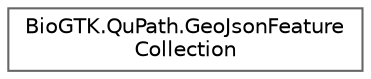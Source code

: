 digraph "Graphical Class Hierarchy"
{
 // LATEX_PDF_SIZE
  bgcolor="transparent";
  edge [fontname=Helvetica,fontsize=10,labelfontname=Helvetica,labelfontsize=10];
  node [fontname=Helvetica,fontsize=10,shape=box,height=0.2,width=0.4];
  rankdir="LR";
  Node0 [id="Node000000",label="BioGTK.QuPath.GeoJsonFeature\lCollection",height=0.2,width=0.4,color="grey40", fillcolor="white", style="filled",URL="$class_bio_g_t_k_1_1_qu_path_1_1_geo_json_feature_collection.html",tooltip=" "];
}
